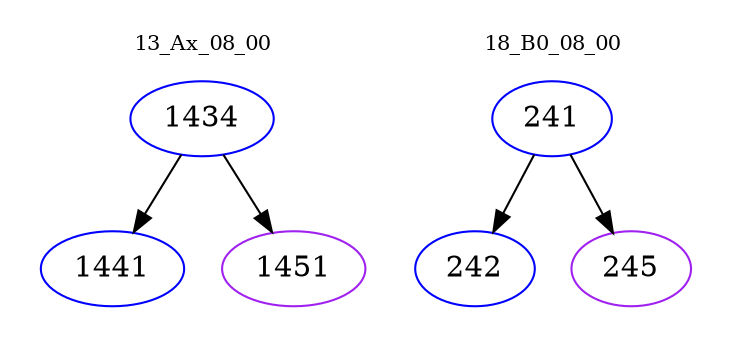 digraph{
subgraph cluster_0 {
color = white
label = "13_Ax_08_00";
fontsize=10;
T0_1434 [label="1434", color="blue"]
T0_1434 -> T0_1441 [color="black"]
T0_1441 [label="1441", color="blue"]
T0_1434 -> T0_1451 [color="black"]
T0_1451 [label="1451", color="purple"]
}
subgraph cluster_1 {
color = white
label = "18_B0_08_00";
fontsize=10;
T1_241 [label="241", color="blue"]
T1_241 -> T1_242 [color="black"]
T1_242 [label="242", color="blue"]
T1_241 -> T1_245 [color="black"]
T1_245 [label="245", color="purple"]
}
}
